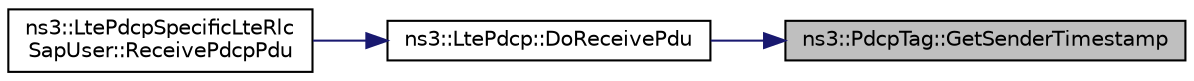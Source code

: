 digraph "ns3::PdcpTag::GetSenderTimestamp"
{
 // LATEX_PDF_SIZE
  edge [fontname="Helvetica",fontsize="10",labelfontname="Helvetica",labelfontsize="10"];
  node [fontname="Helvetica",fontsize="10",shape=record];
  rankdir="RL";
  Node1 [label="ns3::PdcpTag::GetSenderTimestamp",height=0.2,width=0.4,color="black", fillcolor="grey75", style="filled", fontcolor="black",tooltip="Get the instant when the PDCP delivers the PDU to the MAC SAP provider."];
  Node1 -> Node2 [dir="back",color="midnightblue",fontsize="10",style="solid",fontname="Helvetica"];
  Node2 [label="ns3::LtePdcp::DoReceivePdu",height=0.2,width=0.4,color="black", fillcolor="white", style="filled",URL="$classns3_1_1_lte_pdcp.html#a39ec507fd59bc8e650738717b4a471e5",tooltip="Interface provided to lower RLC entity."];
  Node2 -> Node3 [dir="back",color="midnightblue",fontsize="10",style="solid",fontname="Helvetica"];
  Node3 [label="ns3::LtePdcpSpecificLteRlc\lSapUser::ReceivePdcpPdu",height=0.2,width=0.4,color="black", fillcolor="white", style="filled",URL="$classns3_1_1_lte_pdcp_specific_lte_rlc_sap_user.html#a6cd9bae35c5551566d0e41ae2e6866f0",tooltip="Called by the RLC entity to notify the PDCP entity of the reception of a new PDCP PDU."];
}
